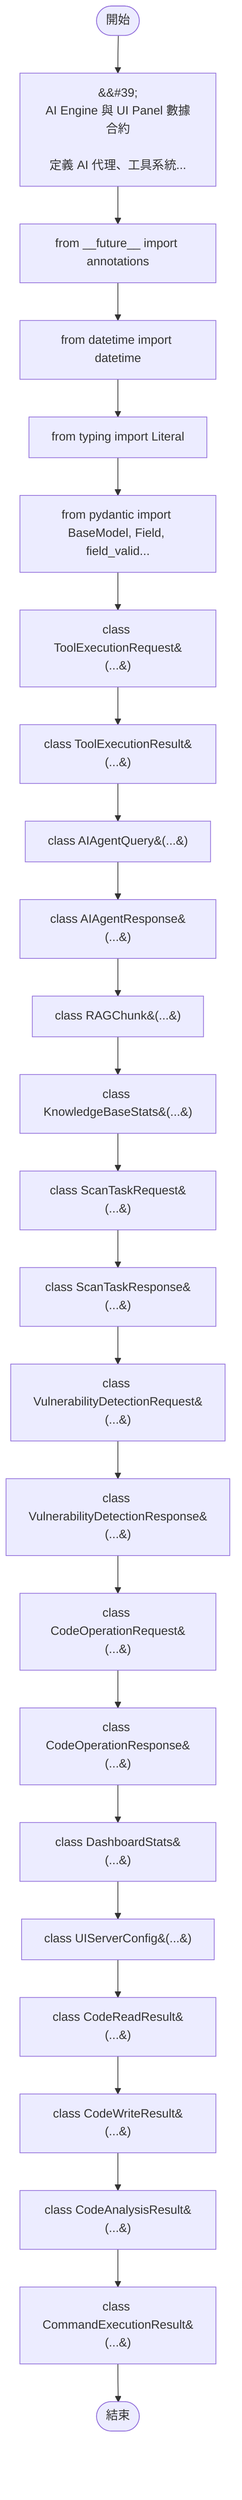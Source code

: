 flowchart TB
    n1([開始])
    n2([結束])
    n3[&amp;&#35;39;\nAI Engine 與 UI Panel 數據合約\n\n定義 AI 代理、工具系統...]
    n4[from __future__ import annotations]
    n5[from datetime import datetime]
    n6[from typing import Literal]
    n7[from pydantic import BaseModel, Field, field_valid...]
    n8[class ToolExecutionRequest&#40;...&#41;]
    n9[class ToolExecutionResult&#40;...&#41;]
    n10[class AIAgentQuery&#40;...&#41;]
    n11[class AIAgentResponse&#40;...&#41;]
    n12[class RAGChunk&#40;...&#41;]
    n13[class KnowledgeBaseStats&#40;...&#41;]
    n14[class ScanTaskRequest&#40;...&#41;]
    n15[class ScanTaskResponse&#40;...&#41;]
    n16[class VulnerabilityDetectionRequest&#40;...&#41;]
    n17[class VulnerabilityDetectionResponse&#40;...&#41;]
    n18[class CodeOperationRequest&#40;...&#41;]
    n19[class CodeOperationResponse&#40;...&#41;]
    n20[class DashboardStats&#40;...&#41;]
    n21[class UIServerConfig&#40;...&#41;]
    n22[class CodeReadResult&#40;...&#41;]
    n23[class CodeWriteResult&#40;...&#41;]
    n24[class CodeAnalysisResult&#40;...&#41;]
    n25[class CommandExecutionResult&#40;...&#41;]
    n1 --> n3
    n3 --> n4
    n4 --> n5
    n5 --> n6
    n6 --> n7
    n7 --> n8
    n8 --> n9
    n9 --> n10
    n10 --> n11
    n11 --> n12
    n12 --> n13
    n13 --> n14
    n14 --> n15
    n15 --> n16
    n16 --> n17
    n17 --> n18
    n18 --> n19
    n19 --> n20
    n20 --> n21
    n21 --> n22
    n22 --> n23
    n23 --> n24
    n24 --> n25
    n25 --> n2